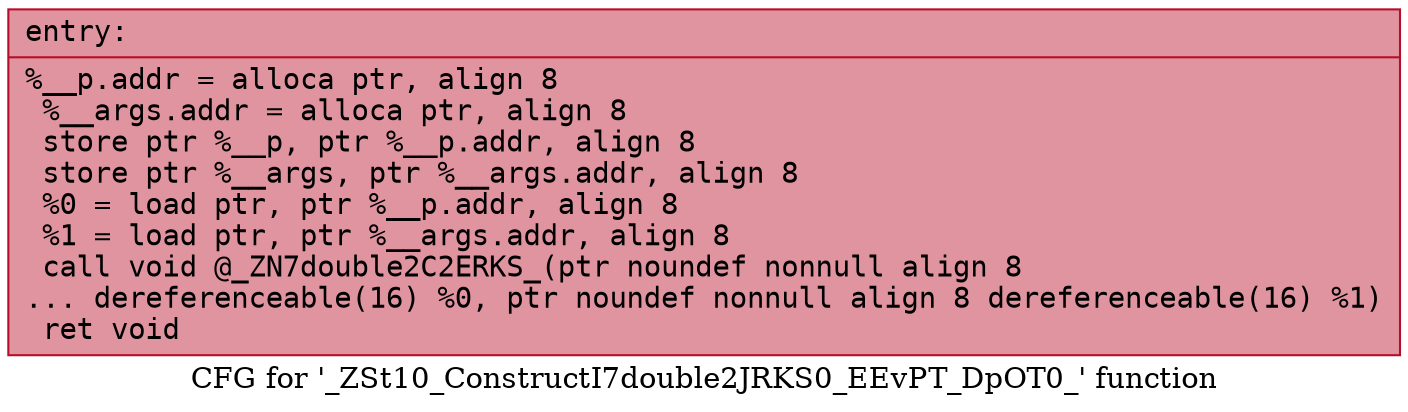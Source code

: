 digraph "CFG for '_ZSt10_ConstructI7double2JRKS0_EEvPT_DpOT0_' function" {
	label="CFG for '_ZSt10_ConstructI7double2JRKS0_EEvPT_DpOT0_' function";

	Node0x5579925069f0 [shape=record,color="#b70d28ff", style=filled, fillcolor="#b70d2870" fontname="Courier",label="{entry:\l|  %__p.addr = alloca ptr, align 8\l  %__args.addr = alloca ptr, align 8\l  store ptr %__p, ptr %__p.addr, align 8\l  store ptr %__args, ptr %__args.addr, align 8\l  %0 = load ptr, ptr %__p.addr, align 8\l  %1 = load ptr, ptr %__args.addr, align 8\l  call void @_ZN7double2C2ERKS_(ptr noundef nonnull align 8\l... dereferenceable(16) %0, ptr noundef nonnull align 8 dereferenceable(16) %1)\l  ret void\l}"];
}
